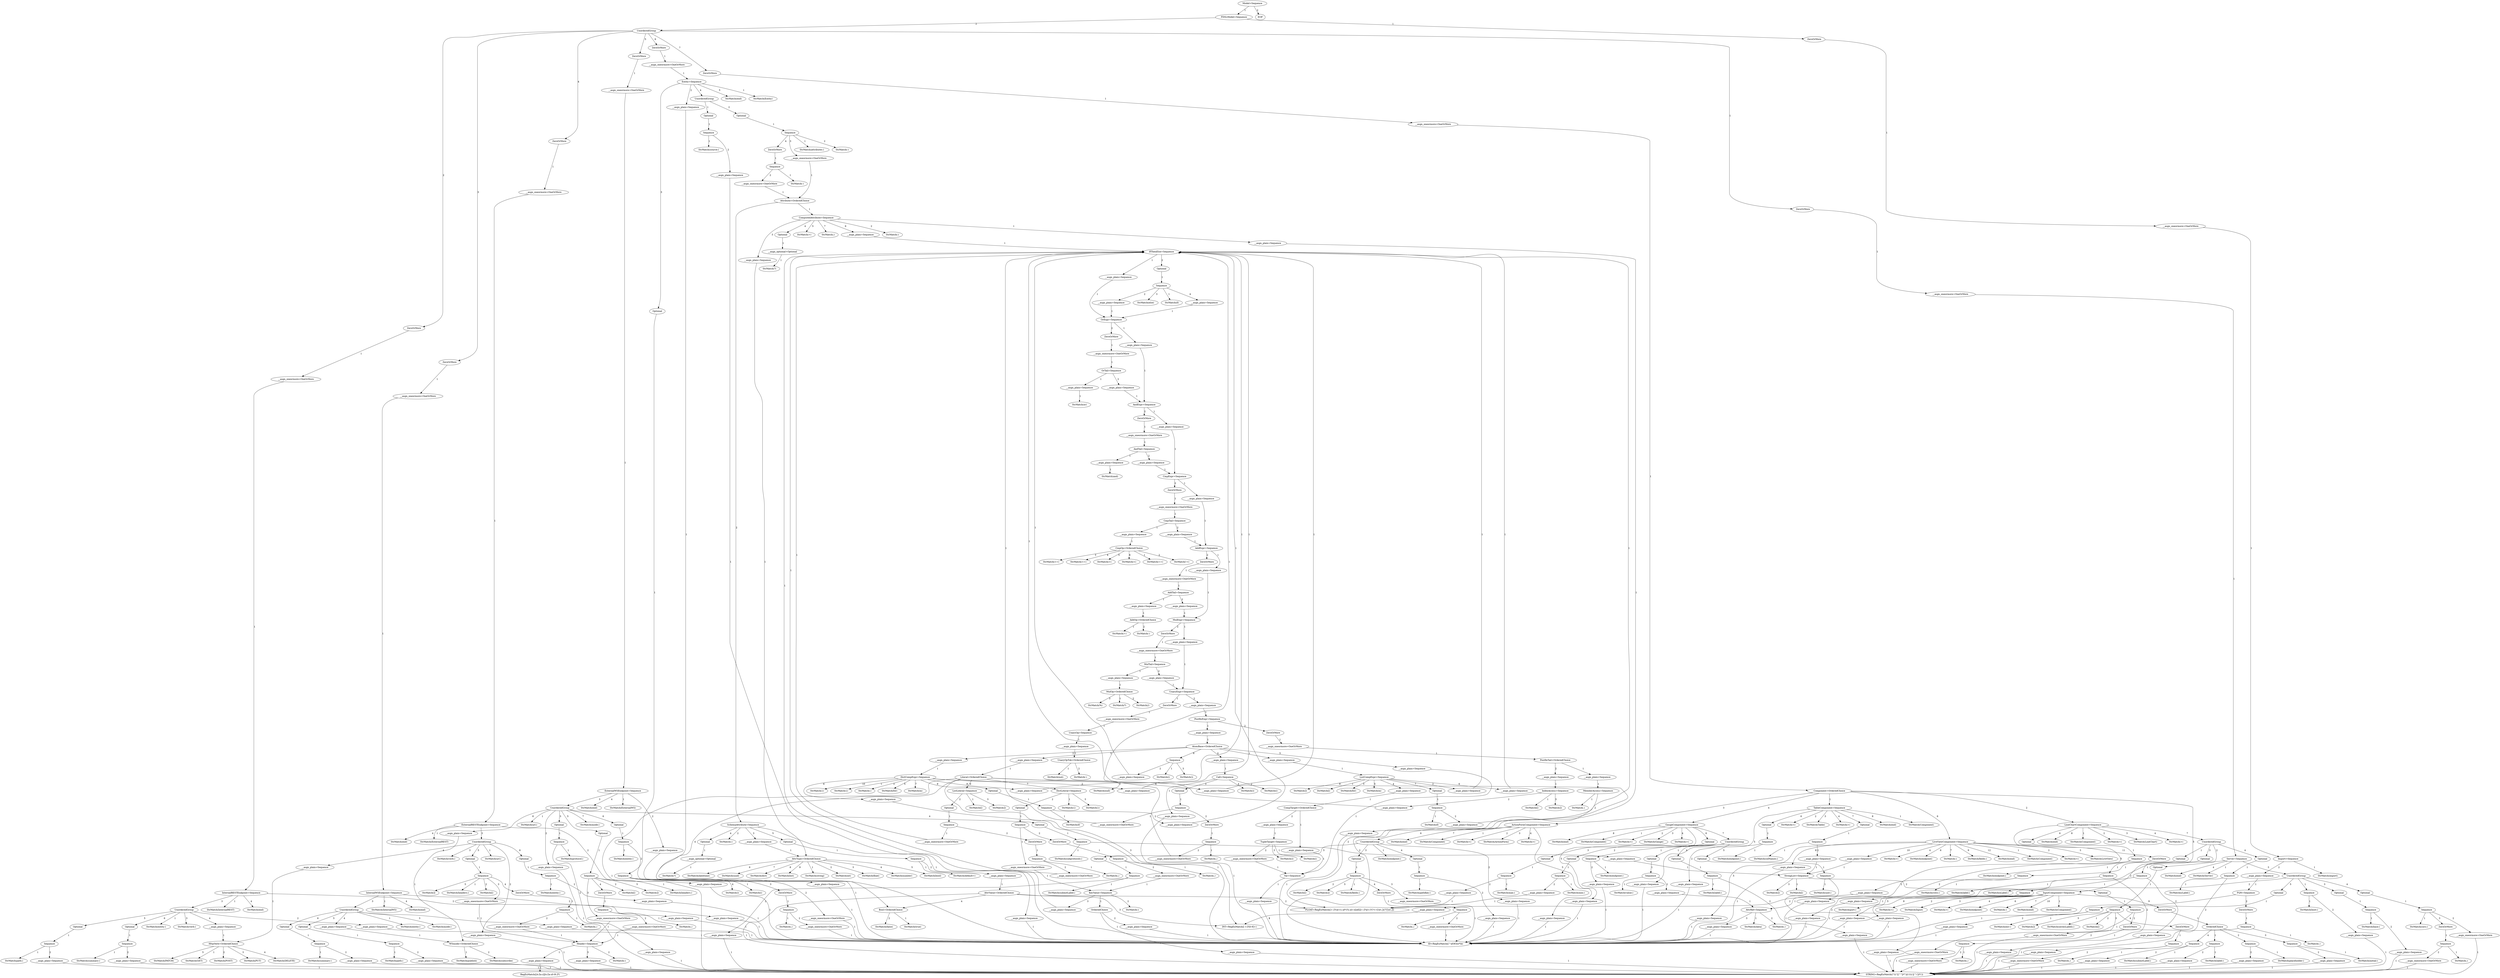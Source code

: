 digraph arpeggio_graph {
2358893287504 [label="Model=Sequence"];
2358893287504->2358893288016 [label="1"]

2358893288016 [label="FDSLModel=Sequence"];
2358893288016->2358893141824 [label="1"]

2358893141824 [label="ZeroOrMore"];
2358893141824->2358892040816 [label="1"]

2358892040816 [label="__asgn_oneormore=OneOrMore"];
2358892040816->2358883042256 [label="1"]

2358883042256 [label="Import=Sequence"];
2358883042256->2358883041872 [label="1"]

2358883041872 [label="StrMatch(import)"];
2358883042256->2358883042000 [label="2"]

2358883042000 [label="__asgn_plain=Sequence"];
2358883042000->2358883043152 [label="1"]

2358883043152 [label="FQN=Sequence"];
2358883043152->2358879145328 [label="1"]

2358879145328 [label="ID=RegExMatch([^\\d\\W]\\w*\\b)"];
2358883043152->2358882366560 [label="2"]

2358882366560 [label="ZeroOrMore"];
2358882366560->2358883042768 [label="1"]

2358883042768 [label="Sequence"];
2358883042768->2358883042640 [label="1"]

2358883042640 [label="StrMatch(.)"];
2358883042768->2358879145328 [label="2"]

2358893288016->2358882927440 [label="2"]

2358882927440 [label="UnorderedGroup"];
2358882927440->2358893142256 [label="1"]

2358893142256 [label="ZeroOrMore"];
2358893142256->2358892049936 [label="1"]

2358892049936 [label="__asgn_oneormore=OneOrMore"];
2358892049936->2358893289680 [label="1"]

2358893289680 [label="Server=Sequence"];
2358893289680->2358893285584 [label="1"]

2358893285584 [label="StrMatch(Server)"];
2358893289680->2358893285840 [label="2"]

2358893285840 [label="__asgn_plain=Sequence"];
2358893285840->2358879145328 [label="1"]

2358893289680->2358882939984 [label="3"]

2358882939984 [label="UnorderedGroup"];
2358882939984->2358893286608 [label="1"]

2358893286608 [label="Sequence"];
2358893286608->2358893286096 [label="1"]

2358893286096 [label="StrMatch(host:)"];
2358893286608->2358893286352 [label="2"]

2358893286352 [label="__asgn_plain=Sequence"];
2358893286352->2358878837872 [label="1"]

2358878837872 [label="STRING=RegExMatch((\"(\\\\\"|[^\"])*\")|(\\'(\\\\\\'|[^\\'])*\\'))"];
2358882939984->2358893287376 [label="2"]

2358893287376 [label="Sequence"];
2358893287376->2358893286864 [label="1"]

2358893286864 [label="StrMatch(port:)"];
2358893287376->2358893287120 [label="2"]

2358893287120 [label="__asgn_plain=Sequence"];
2358893287120->2358878646864 [label="1"]

2358878646864 [label="INT=RegExMatch([-+]?[0-9]+)"];
2358882939984->2358893140960 [label="3"]

2358893140960 [label="Optional"];
2358893140960->2358893288144 [label="1"]

2358893288144 [label="Sequence"];
2358893288144->2358893287632 [label="1"]

2358893287632 [label="StrMatch(base:)"];
2358893288144->2358893287888 [label="2"]

2358893287888 [label="__asgn_plain=Sequence"];
2358893287888->2358878837872 [label="1"]

2358882939984->2358893141392 [label="4"]

2358893141392 [label="Optional"];
2358893141392->2358893288272 [label="1"]

2358893288272 [label="Sequence"];
2358893288272->2358892826960 [label="1"]

2358892826960 [label="StrMatch(cors:)"];
2358893288272->2358892592848 [label="2"]

2358892592848 [label="__asgn_oneormore=OneOrMore"];
2358892592848->2358878837872 [label="1"]

2358893288272->2358893141248 [label="3"]

2358893141248 [label="ZeroOrMore"];
2358893141248->2358893289168 [label="1"]

2358893289168 [label="Sequence"];
2358893289168->2358893288784 [label="1"]

2358893288784 [label="StrMatch(,)"];
2358893289168->2358892592688 [label="2"]

2358892592688 [label="__asgn_oneormore=OneOrMore"];
2358892592688->2358878837872 [label="1"]

2358882939984->2358893141680 [label="5"]

2358893141680 [label="Optional"];
2358893141680->2358893286736 [label="1"]

2358893286736 [label="Sequence"];
2358893286736->2358893288656 [label="1"]

2358893288656 [label="StrMatch(env:)"];
2358893286736->2358893289552 [label="2"]

2358893289552 [label="__asgn_plain=Sequence"];
2358893289552->2358879145328 [label="1"]

2358893289680->2358892824144 [label="4"]

2358892824144 [label="StrMatch(end)"];
2358882927440->2358893142544 [label="2"]

2358893142544 [label="ZeroOrMore"];
2358893142544->2358892049456 [label="1"]

2358892049456 [label="__asgn_oneormore=OneOrMore"];
2358892049456->2358892691664 [label="1"]

2358892691664 [label="InternalRESTEndpoint=Sequence"];
2358892691664->2358892554704 [label="1"]

2358892554704 [label="StrMatch(InternalREST)"];
2358892691664->2358892559312 [label="2"]

2358892559312 [label="__asgn_plain=Sequence"];
2358892559312->2358879145328 [label="1"]

2358892691664->2358882575040 [label="3"]

2358882575040 [label="UnorderedGroup"];
2358882575040->2358892559568 [label="1"]

2358892559568 [label="StrMatch(entity:)"];
2358882575040->2358892559824 [label="2"]

2358892559824 [label="__asgn_plain=Sequence"];
2358892559824->2358879145328 [label="1"]

2358882575040->2358892560080 [label="3"]

2358892560080 [label="StrMatch(verb:)"];
2358882575040->2358892691536 [label="4"]

2358892691536 [label="__asgn_plain=Sequence"];
2358892691536->2358882890048 [label="1"]

2358882890048 [label="HttpVerb=OrderedChoice"];
2358882890048->2358892693072 [label="1"]

2358892693072 [label="StrMatch(GET)"];
2358882890048->2358892695504 [label="2"]

2358892695504 [label="StrMatch(POST)"];
2358882890048->2358892696272 [label="3"]

2358892696272 [label="StrMatch(PUT)"];
2358882890048->2358892696400 [label="4"]

2358892696400 [label="StrMatch(DELETE)"];
2358882890048->2358892696528 [label="5"]

2358892696528 [label="StrMatch(PATCH)"];
2358882575040->2358882888464 [label="5"]

2358882888464 [label="Optional"];
2358882888464->2358892692304 [label="1"]

2358892692304 [label="Sequence"];
2358892692304->2358892691792 [label="1"]

2358892691792 [label="StrMatch(path:)"];
2358892692304->2358892692048 [label="2"]

2358892692048 [label="__asgn_plain=Sequence"];
2358892692048->2358878837872 [label="1"]

2358882575040->2358882888752 [label="6"]

2358882888752 [label="Optional"];
2358882888752->2358892692944 [label="1"]

2358892692944 [label="Sequence"];
2358892692944->2358892556240 [label="1"]

2358892556240 [label="StrMatch(summary:)"];
2358892692944->2358892692688 [label="2"]

2358892692688 [label="__asgn_plain=Sequence"];
2358892692688->2358878837872 [label="1"]

2358892691664->2358892555728 [label="4"]

2358892555728 [label="StrMatch(end)"];
2358882927440->2358893142832 [label="3"]

2358893142832 [label="ZeroOrMore"];
2358893142832->2358893218544 [label="1"]

2358893218544 [label="__asgn_oneormore=OneOrMore"];
2358893218544->2358892694736 [label="1"]

2358892694736 [label="InternalWSEndpoint=Sequence"];
2358892694736->2358892693328 [label="1"]

2358892693328 [label="StrMatch(InternalWS)"];
2358892694736->2358892693584 [label="2"]

2358892693584 [label="__asgn_plain=Sequence"];
2358892693584->2358879145328 [label="1"]

2358892694736->2358882575648 [label="3"]

2358882575648 [label="UnorderedGroup"];
2358882575648->2358892693840 [label="1"]

2358892693840 [label="StrMatch(entity:)"];
2358882575648->2358892694096 [label="2"]

2358892694096 [label="__asgn_plain=Sequence"];
2358892694096->2358879145328 [label="1"]

2358882575648->2358892694352 [label="3"]

2358892694352 [label="StrMatch(mode:)"];
2358882575648->2358892694608 [label="4"]

2358892694608 [label="__asgn_plain=Sequence"];
2358892694608->2358882888896 [label="1"]

2358882888896 [label="WSmode=OrderedChoice"];
2358882888896->2358892558672 [label="1"]

2358892558672 [label="StrMatch(publish)"];
2358882888896->2358892692432 [label="2"]

2358892692432 [label="StrMatch(subscribe)"];
2358882575648->2358882889616 [label="5"]

2358882889616 [label="Optional"];
2358882889616->2358892695376 [label="1"]

2358892695376 [label="Sequence"];
2358892695376->2358892694864 [label="1"]

2358892694864 [label="StrMatch(path:)"];
2358892695376->2358892695120 [label="2"]

2358892695120 [label="__asgn_plain=Sequence"];
2358892695120->2358878837872 [label="1"]

2358882575648->2358882889904 [label="6"]

2358882889904 [label="Optional"];
2358882889904->2358892696016 [label="1"]

2358892696016 [label="Sequence"];
2358892696016->2358892559952 [label="1"]

2358892559952 [label="StrMatch(summary:)"];
2358892696016->2358892695760 [label="2"]

2358892695760 [label="__asgn_plain=Sequence"];
2358892695760->2358878837872 [label="1"]

2358892694736->2358892692176 [label="4"]

2358892692176 [label="StrMatch(end)"];
2358882927440->2358893143120 [label="4"]

2358893143120 [label="ZeroOrMore"];
2358893143120->2358893218384 [label="1"]

2358893218384 [label="__asgn_oneormore=OneOrMore"];
2358893218384->2358892553296 [label="1"]

2358892553296 [label="ExternalRESTEndpoint=Sequence"];
2358892553296->2358892551376 [label="1"]

2358892551376 [label="StrMatch(ExternalREST)"];
2358892553296->2358892551632 [label="2"]

2358892551632 [label="__asgn_plain=Sequence"];
2358892551632->2358879145328 [label="1"]

2358892553296->2358882166864 [label="3"]

2358882166864 [label="UnorderedGroup"];
2358882166864->2358892551888 [label="1"]

2358892551888 [label="StrMatch(url:)"];
2358882166864->2358892552144 [label="2"]

2358892552144 [label="__asgn_plain=Sequence"];
2358892552144->2358878837872 [label="1"]

2358882166864->2358892552400 [label="3"]

2358892552400 [label="StrMatch(verb:)"];
2358882166864->2358892552656 [label="4"]

2358892552656 [label="__asgn_plain=Sequence"];
2358892552656->2358882890048 [label="1"]

2358882166864->2358882885728 [label="5"]

2358882885728 [label="Optional"];
2358882885728->2358892554064 [label="1"]

2358892554064 [label="Sequence"];
2358892554064->2358892552912 [label="1"]

2358892552912 [label="StrMatch(headers:)"];
2358892554064->2358892553040 [label="2"]

2358892553040 [label="StrMatch([)"];
2358892554064->2358892050576 [label="3"]

2358892050576 [label="__asgn_oneormore=OneOrMore"];
2358892050576->2358892698832 [label="1"]

2358892698832 [label="Header=Sequence"];
2358892698832->2358892692816 [label="1"]

2358892692816 [label="__asgn_plain=Sequence"];
2358892692816->2358882797712 [label="1"]

2358882797712 [label="RegExMatch([A-Za-z][A-Za-z0-9\\-]*)"];
2358892698832->2358892698320 [label="2"]

2358892698320 [label="StrMatch(:)"];
2358892698832->2358892698576 [label="3"]

2358892698576 [label="__asgn_plain=Sequence"];
2358892698576->2358878837872 [label="1"]

2358892554064->2358892050096 [label="4"]

2358892050096 [label="ZeroOrMore"];
2358892050096->2358892553808 [label="1"]

2358892553808 [label="Sequence"];
2358892553808->2358892553424 [label="1"]

2358892553424 [label="StrMatch(,)"];
2358892553808->2358892050256 [label="2"]

2358892050256 [label="__asgn_oneormore=OneOrMore"];
2358892050256->2358892698832 [label="1"]

2358892554064->2358892551760 [label="5"]

2358892551760 [label="StrMatch(])"];
2358882166864->2358882886016 [label="6"]

2358882886016 [label="Optional"];
2358882886016->2358892554576 [label="1"]

2358892554576 [label="Sequence"];
2358892554576->2358892553936 [label="1"]

2358892553936 [label="StrMatch(entity:)"];
2358892554576->2358892554320 [label="2"]

2358892554320 [label="__asgn_plain=Sequence"];
2358892554320->2358879145328 [label="1"]

2358892553296->2358892550480 [label="4"]

2358892550480 [label="StrMatch(end)"];
2358882927440->2358893143408 [label="5"]

2358893143408 [label="ZeroOrMore"];
2358893143408->2358893218224 [label="1"]

2358893218224 [label="__asgn_oneormore=OneOrMore"];
2358893218224->2358892558288 [label="1"]

2358892558288 [label="ExternalWSEndpoint=Sequence"];
2358892558288->2358892554832 [label="1"]

2358892554832 [label="StrMatch(ExternalWS)"];
2358892558288->2358892555088 [label="2"]

2358892555088 [label="__asgn_plain=Sequence"];
2358892555088->2358879145328 [label="1"]

2358892558288->2358882171344 [label="3"]

2358882171344 [label="UnorderedGroup"];
2358882171344->2358892555344 [label="1"]

2358892555344 [label="StrMatch(url:)"];
2358882171344->2358892555600 [label="2"]

2358892555600 [label="__asgn_plain=Sequence"];
2358892555600->2358878837872 [label="1"]

2358882171344->2358882886592 [label="3"]

2358882886592 [label="Optional"];
2358882886592->2358892556368 [label="1"]

2358892556368 [label="Sequence"];
2358892556368->2358892555856 [label="1"]

2358892555856 [label="StrMatch(protocol:)"];
2358892556368->2358892556112 [label="2"]

2358892556112 [label="__asgn_plain=Sequence"];
2358892556112->2358878837872 [label="1"]

2358882171344->2358882886880 [label="4"]

2358882886880 [label="Optional"];
2358882886880->2358892557136 [label="1"]

2358892557136 [label="Sequence"];
2358892557136->2358892553680 [label="1"]

2358892553680 [label="StrMatch(subprotocols:)"];
2358892557136->2358892556880 [label="2"]

2358892556880 [label="__asgn_plain=Sequence"];
2358892556880->2358892695248 [label="1"]

2358892695248 [label="StringList=Sequence"];
2358892695248->2358892696784 [label="1"]

2358892696784 [label="StrMatch([)"];
2358892695248->2358882890480 [label="2"]

2358882890480 [label="Optional"];
2358882890480->2358892697936 [label="1"]

2358892697936 [label="Sequence"];
2358892697936->2358892045936 [label="1"]

2358892045936 [label="__asgn_oneormore=OneOrMore"];
2358892045936->2358878837872 [label="1"]

2358892697936->2358882890336 [label="2"]

2358882890336 [label="ZeroOrMore"];
2358882890336->2358892697552 [label="1"]

2358892697552 [label="Sequence"];
2358892697552->2358892697168 [label="1"]

2358892697168 [label="StrMatch(,)"];
2358892697552->2358892045296 [label="2"]

2358892045296 [label="__asgn_oneormore=OneOrMore"];
2358892045296->2358878837872 [label="1"]

2358892695248->2358892694224 [label="3"]

2358892694224 [label="StrMatch(])"];
2358882171344->2358882887312 [label="5"]

2358882887312 [label="Optional"];
2358882887312->2358892552272 [label="1"]

2358892552272 [label="Sequence"];
2358892552272->2358892556624 [label="1"]

2358892556624 [label="StrMatch(headers:)"];
2358892552272->2358892555216 [label="2"]

2358892555216 [label="StrMatch([)"];
2358892552272->2358892050736 [label="3"]

2358892050736 [label="__asgn_oneormore=OneOrMore"];
2358892050736->2358892698832 [label="1"]

2358892552272->2358882887168 [label="4"]

2358882887168 [label="ZeroOrMore"];
2358882887168->2358892558032 [label="1"]

2358892558032 [label="Sequence"];
2358892558032->2358892557648 [label="1"]

2358892557648 [label="StrMatch(,)"];
2358892558032->2358892049616 [label="2"]

2358892049616 [label="__asgn_oneormore=OneOrMore"];
2358892049616->2358892698832 [label="1"]

2358892552272->2358892557008 [label="5"]

2358892557008 [label="StrMatch(])"];
2358882171344->2358882887600 [label="6"]

2358882887600 [label="Optional"];
2358882887600->2358892556496 [label="1"]

2358892556496 [label="Sequence"];
2358892556496->2358892557520 [label="1"]

2358892557520 [label="StrMatch(entity:)"];
2358892556496->2358892558544 [label="2"]

2358892558544 [label="__asgn_plain=Sequence"];
2358892558544->2358879145328 [label="1"]

2358882171344->2358892557264 [label="7"]

2358892557264 [label="StrMatch(mode:)"];
2358882171344->2358892558928 [label="8"]

2358892558928 [label="__asgn_plain=Sequence"];
2358892558928->2358882888896 [label="1"]

2358892558288->2358892558800 [label="4"]

2358892558800 [label="StrMatch(end)"];
2358882927440->2358893143696 [label="6"]

2358893143696 [label="ZeroOrMore"];
2358893143696->2358893218064 [label="1"]

2358893218064 [label="__asgn_oneormore=OneOrMore"];
2358893218064->2358892549328 [label="1"]

2358892549328 [label="Entity=Sequence"];
2358892549328->2358892546896 [label="1"]

2358892546896 [label="StrMatch(Entity)"];
2358892549328->2358892547408 [label="2"]

2358892547408 [label="__asgn_plain=Sequence"];
2358892547408->2358879145328 [label="1"]

2358892549328->2358882884288 [label="3"]

2358882884288 [label="Optional"];
2358882884288->2358892549200 [label="1"]

2358892549200 [label="Sequence"];
2358892549200->2358892548048 [label="1"]

2358892548048 [label="StrMatch(()"];
2358892549200->2358882750288 [label="2"]

2358882750288 [label="__asgn_oneormore=OneOrMore"];
2358882750288->2358879145328 [label="1"]

2358892549200->2358882799472 [label="3"]

2358882799472 [label="ZeroOrMore"];
2358882799472->2358892548816 [label="1"]

2358892548816 [label="Sequence"];
2358892548816->2358892548432 [label="1"]

2358892548432 [label="StrMatch(,)"];
2358892548816->2358882798768 [label="2"]

2358882798768 [label="__asgn_oneormore=OneOrMore"];
2358882798768->2358879145328 [label="1"]

2358892549200->2358892544464 [label="4"]

2358892544464 [label="StrMatch())"];
2358892549328->2358881924976 [label="4"]

2358881924976 [label="UnorderedGroup"];
2358881924976->2358882884576 [label="1"]

2358882884576 [label="Optional"];
2358882884576->2358892549712 [label="1"]

2358892549712 [label="Sequence"];
2358892549712->2358892547920 [label="1"]

2358892547920 [label="StrMatch(source:)"];
2358892549712->2358892549456 [label="2"]

2358892549456 [label="__asgn_plain=Sequence"];
2358892549456->2358879145328 [label="1"]

2358881924976->2358882884864 [label="2"]

2358882884864 [label="Optional"];
2358882884864->2358892549584 [label="1"]

2358892549584 [label="Sequence"];
2358892549584->2358892496208 [label="1"]

2358892496208 [label="StrMatch(attributes:)"];
2358892549584->2358892549072 [label="2"]

2358892549072 [label="StrMatch(-)"];
2358892549584->2358882799120 [label="3"]

2358882799120 [label="__asgn_oneormore=OneOrMore"];
2358882799120->2358882881984 [label="1"]

2358882881984 [label="Attribute=OrderedChoice"];
2358882881984->2358892544208 [label="1"]

2358892544208 [label="ComputedAttribute=Sequence"];
2358892544208->2358892425424 [label="1"]

2358892425424 [label="__asgn_plain=Sequence"];
2358892425424->2358879145328 [label="1"]

2358892544208->2358892424272 [label="2"]

2358892424272 [label="StrMatch(:)"];
2358892544208->2358892422224 [label="3"]

2358892422224 [label="__asgn_plain=Sequence"];
2358892422224->2358881496976 [label="1"]

2358881496976 [label="AttrType=OrderedChoice"];
2358881496976->2358892502736 [label="1"]

2358892502736 [label="StrMatch(string)"];
2358881496976->2358892510288 [label="2"]

2358892510288 [label="StrMatch(int)"];
2358881496976->2358892509904 [label="3"]

2358892509904 [label="StrMatch(float)"];
2358881496976->2358892509520 [label="4"]

2358892509520 [label="StrMatch(number)"];
2358881496976->2358892501072 [label="5"]

2358892501072 [label="StrMatch(bool)"];
2358881496976->2358892500688 [label="6"]

2358892500688 [label="StrMatch(datetime)"];
2358881496976->2358892508624 [label="7"]

2358892508624 [label="StrMatch(uuid)"];
2358881496976->2358892500176 [label="8"]

2358892500176 [label="StrMatch(dict)"];
2358881496976->2358892508112 [label="9"]

2358892508112 [label="StrMatch(list)"];
2358892544208->2358882883424 [label="4"]

2358882883424 [label="Optional"];
2358882883424->2358882883280 [label="1"]

2358882883280 [label="__asgn_optional=Optional"];
2358882883280->2358883044048 [label="1"]

2358883044048 [label="StrMatch(?)"];
2358892544208->2358892427984 [label="5"]

2358892427984 [label="StrMatch(=)"];
2358892544208->2358892545232 [label="6"]

2358892545232 [label="__asgn_plain=Sequence"];
2358892545232->2358883580496 [label="1"]

2358883580496 [label="IfThenElse=Sequence"];
2358883580496->2358883579088 [label="1"]

2358883579088 [label="__asgn_plain=Sequence"];
2358883579088->2358883581392 [label="1"]

2358883581392 [label="OrExpr=Sequence"];
2358883581392->2358883580880 [label="1"]

2358883580880 [label="__asgn_plain=Sequence"];
2358883580880->2358892414416 [label="1"]

2358892414416 [label="AndExpr=Sequence"];
2358892414416->2358892413904 [label="1"]

2358892413904 [label="__asgn_plain=Sequence"];
2358892413904->2358892417360 [label="1"]

2358892417360 [label="CmpExpr=Sequence"];
2358892417360->2358892416848 [label="1"]

2358892416848 [label="__asgn_plain=Sequence"];
2358892416848->2358892419408 [label="1"]

2358892419408 [label="AddExpr=Sequence"];
2358892419408->2358892418896 [label="1"]

2358892418896 [label="__asgn_plain=Sequence"];
2358892418896->2358892421840 [label="1"]

2358892421840 [label="MulExpr=Sequence"];
2358892421840->2358892421200 [label="1"]

2358892421200 [label="__asgn_plain=Sequence"];
2358892421200->2358892425040 [label="1"]

2358892425040 [label="UnaryExpr=Sequence"];
2358892425040->2358883257040 [label="1"]

2358883257040 [label="ZeroOrMore"];
2358883257040->2358882363840 [label="1"]

2358882363840 [label="__asgn_oneormore=OneOrMore"];
2358882363840->2358892425808 [label="1"]

2358892425808 [label="UnaryOp=Sequence"];
2358892425808->2358892425552 [label="1"]

2358892425552 [label="__asgn_plain=Sequence"];
2358892425552->2358881495680 [label="1"]

2358881495680 [label="UnaryOpTok=OrderedChoice"];
2358881495680->2358892418512 [label="1"]

2358892418512 [label="StrMatch(not)"];
2358881495680->2358892426064 [label="2"]

2358892426064 [label="StrMatch(-)"];
2358892425040->2358892424784 [label="2"]

2358892424784 [label="__asgn_plain=Sequence"];
2358892424784->2358892427216 [label="1"]

2358892427216 [label="PostfixExpr=Sequence"];
2358892427216->2358892426576 [label="1"]

2358892426576 [label="__asgn_plain=Sequence"];
2358892426576->2358882878096 [label="1"]

2358882878096 [label="AtomBase=OrderedChoice"];
2358882878096->2358892496336 [label="1"]

2358892496336 [label="__asgn_plain=Sequence"];
2358892496336->2358892505168 [label="1"]

2358892505168 [label="ListCompExpr=Sequence"];
2358892505168->2358892503248 [label="1"]

2358892503248 [label="StrMatch([)"];
2358892505168->2358892505808 [label="2"]

2358892505808 [label="__asgn_plain=Sequence"];
2358892505808->2358883580496 [label="1"]

2358892505168->2358892506064 [label="3"]

2358892506064 [label="StrMatch(for)"];
2358892505168->2358892506320 [label="4"]

2358892506320 [label="__asgn_plain=Sequence"];
2358892506320->2358882880112 [label="1"]

2358882880112 [label="CompTarget=OrderedChoice"];
2358882880112->2358892507728 [label="1"]

2358892507728 [label="__asgn_plain=Sequence"];
2358892507728->2358892499792 [label="1"]

2358892499792 [label="Var=Sequence"];
2358892499792->2358892499536 [label="1"]

2358892499536 [label="__asgn_plain=Sequence"];
2358892499536->2358879145328 [label="1"]

2358882880112->2358892508240 [label="2"]

2358892508240 [label="__asgn_plain=Sequence"];
2358892508240->2358892509136 [label="1"]

2358892509136 [label="TupleTarget=Sequence"];
2358892509136->2358892507856 [label="1"]

2358892507856 [label="StrMatch(()"];
2358892509136->2358883256816 [label="2"]

2358883256816 [label="__asgn_oneormore=OneOrMore"];
2358883256816->2358892499792 [label="1"]

2358892509136->2358892509008 [label="3"]

2358892509008 [label="StrMatch())"];
2358892505168->2358892506576 [label="5"]

2358892506576 [label="StrMatch(in)"];
2358892505168->2358892506832 [label="6"]

2358892506832 [label="__asgn_plain=Sequence"];
2358892506832->2358883580496 [label="1"]

2358892505168->2358882799648 [label="7"]

2358882799648 [label="Optional"];
2358882799648->2358892507600 [label="1"]

2358892507600 [label="Sequence"];
2358892507600->2358892507088 [label="1"]

2358892507088 [label="StrMatch(if)"];
2358892507600->2358892507344 [label="2"]

2358892507344 [label="__asgn_plain=Sequence"];
2358892507344->2358883580496 [label="1"]

2358892505168->2358892501584 [label="8"]

2358892501584 [label="StrMatch(])"];
2358882878096->2358892496720 [label="2"]

2358892496720 [label="__asgn_plain=Sequence"];
2358892496720->2358892547664 [label="1"]

2358892547664 [label="DictCompExpr=Sequence"];
2358892547664->2358892510416 [label="1"]

2358892510416 [label="StrMatch({)"];
2358892547664->2358892545104 [label="2"]

2358892545104 [label="__asgn_plain=Sequence"];
2358892545104->2358883580496 [label="1"]

2358892547664->2358892545360 [label="3"]

2358892545360 [label="StrMatch(:)"];
2358892547664->2358892545616 [label="4"]

2358892545616 [label="__asgn_plain=Sequence"];
2358892545616->2358883580496 [label="1"]

2358892547664->2358892545872 [label="5"]

2358892545872 [label="StrMatch(for)"];
2358892547664->2358892546128 [label="6"]

2358892546128 [label="__asgn_plain=Sequence"];
2358892546128->2358879145328 [label="1"]

2358892547664->2358892546384 [label="7"]

2358892546384 [label="StrMatch(in)"];
2358892547664->2358892546640 [label="8"]

2358892546640 [label="__asgn_plain=Sequence"];
2358892546640->2358883580496 [label="1"]

2358892547664->2358892047536 [label="9"]

2358892047536 [label="Optional"];
2358892047536->2358892547280 [label="1"]

2358892547280 [label="Sequence"];
2358892547280->2358892510928 [label="1"]

2358892510928 [label="StrMatch(if)"];
2358892547280->2358892547024 [label="2"]

2358892547024 [label="__asgn_plain=Sequence"];
2358892547024->2358883580496 [label="1"]

2358892547664->2358892547536 [label="10"]

2358892547536 [label="StrMatch(})"];
2358882878096->2358892497104 [label="3"]

2358892497104 [label="__asgn_plain=Sequence"];
2358892497104->2358882878960 [label="1"]

2358882878960 [label="Literal=OrderedChoice"];
2358882878960->2358878837872 [label="1"]

2358882878960->2358878789424 [label="2"]

2358878789424 [label="FLOAT=RegExMatch([+-]?(\\d+(\\.\\d*)?|\\.\\d+)([eE][+-]?\\d+)?(?<=[\\w\\.])(?![\\w\\.]))"];
2358882878960->2358878646864 [label="3"]

2358882878960->2358881499136 [label="4"]

2358881499136 [label="Bool=OrderedChoice"];
2358881499136->2358883043536 [label="1"]

2358883043536 [label="StrMatch(true)"];
2358881499136->2358883043664 [label="2"]

2358883043664 [label="StrMatch(false)"];
2358882878960->2358892503760 [label="5"]

2358892503760 [label="StrMatch(null)"];
2358882878960->2358892502992 [label="6"]

2358892502992 [label="ListLiteral=Sequence"];
2358892502992->2358892504272 [label="1"]

2358892504272 [label="StrMatch([)"];
2358892502992->2358882750864 [label="2"]

2358882750864 [label="Optional"];
2358882750864->2358892505424 [label="1"]

2358892505424 [label="Sequence"];
2358892505424->2358882302576 [label="1"]

2358882302576 [label="__asgn_oneormore=OneOrMore"];
2358882302576->2358883580496 [label="1"]

2358892505424->2358882751056 [label="2"]

2358882751056 [label="ZeroOrMore"];
2358882751056->2358892505040 [label="1"]

2358892505040 [label="Sequence"];
2358892505040->2358892504656 [label="1"]

2358892504656 [label="StrMatch(,)"];
2358892505040->2358883257264 [label="2"]

2358883257264 [label="__asgn_oneormore=OneOrMore"];
2358883257264->2358883580496 [label="1"]

2358892502992->2358892500816 [label="3"]

2358892500816 [label="StrMatch(])"];
2358882878960->2358892508368 [label="7"]

2358892508368 [label="DictLiteral=Sequence"];
2358892508368->2358892509392 [label="1"]

2358892509392 [label="StrMatch({)"];
2358892508368->2358882800000 [label="2"]

2358882800000 [label="Optional"];
2358882800000->2358892510544 [label="1"]

2358892510544 [label="Sequence"];
2358892510544->2358882464640 [label="1"]

2358882464640 [label="__asgn_oneormore=OneOrMore"];
2358882464640->2358892544848 [label="1"]

2358892544848 [label="KeyValue=Sequence"];
2358892544848->2358882880832 [label="1"]

2358882880832 [label="OrderedChoice"];
2358882880832->2358892510672 [label="1"]

2358892510672 [label="__asgn_plain=Sequence"];
2358892510672->2358878837872 [label="1"]

2358882880832->2358892544080 [label="2"]

2358892544080 [label="__asgn_plain=Sequence"];
2358892544080->2358879145328 [label="1"]

2358892544848->2358892510800 [label="2"]

2358892510800 [label="StrMatch(:)"];
2358892544848->2358892544592 [label="3"]

2358892544592 [label="__asgn_plain=Sequence"];
2358892544592->2358883580496 [label="1"]

2358892510544->2358882799824 [label="2"]

2358882799824 [label="ZeroOrMore"];
2358882799824->2358892510160 [label="1"]

2358892510160 [label="Sequence"];
2358892510160->2358892509776 [label="1"]

2358892509776 [label="StrMatch(,)"];
2358892510160->2358882751632 [label="2"]

2358882751632 [label="__asgn_oneormore=OneOrMore"];
2358882751632->2358892544848 [label="1"]

2358892508368->2358892504912 [label="3"]

2358892504912 [label="StrMatch(})"];
2358882878096->2358892497488 [label="4"]

2358892497488 [label="__asgn_plain=Sequence"];
2358892497488->2358892502224 [label="1"]

2358892502224 [label="Call=Sequence"];
2358892502224->2358892500304 [label="1"]

2358892500304 [label="__asgn_plain=Sequence"];
2358892500304->2358879145328 [label="1"]

2358892502224->2358892500560 [label="2"]

2358892500560 [label="StrMatch(()"];
2358892502224->2358882751440 [label="3"]

2358882751440 [label="Optional"];
2358882751440->2358892501712 [label="1"]

2358892501712 [label="Sequence"];
2358892501712->2358882934096 [label="1"]

2358882934096 [label="__asgn_oneormore=OneOrMore"];
2358882934096->2358883580496 [label="1"]

2358892501712->2358882751248 [label="2"]

2358882751248 [label="ZeroOrMore"];
2358882751248->2358892501328 [label="1"]

2358892501328 [label="Sequence"];
2358892501328->2358892500944 [label="1"]

2358892500944 [label="StrMatch(,)"];
2358892501328->2358882301376 [label="2"]

2358882301376 [label="__asgn_oneormore=OneOrMore"];
2358882301376->2358883580496 [label="1"]

2358892502224->2358892502096 [label="4"]

2358892502096 [label="StrMatch())"];
2358882878096->2358892497872 [label="5"]

2358892497872 [label="__asgn_plain=Sequence"];
2358892497872->2358892499792 [label="1"]

2358882878096->2358892498896 [label="6"]

2358892498896 [label="Sequence"];
2358892498896->2358892498128 [label="1"]

2358892498128 [label="StrMatch(()"];
2358892498896->2358892498512 [label="2"]

2358892498512 [label="__asgn_plain=Sequence"];
2358892498512->2358883580496 [label="1"]

2358892498896->2358892498768 [label="3"]

2358892498768 [label="StrMatch())"];
2358892427216->2358882461104 [label="2"]

2358882461104 [label="ZeroOrMore"];
2358882461104->2358882932816 [label="1"]

2358882932816 [label="__asgn_oneormore=OneOrMore"];
2358882932816->2358881494960 [label="1"]

2358881494960 [label="PostfixTail=OrderedChoice"];
2358881494960->2358892427728 [label="1"]

2358892427728 [label="__asgn_plain=Sequence"];
2358892427728->2358892429136 [label="1"]

2358892429136 [label="MemberAccess=Sequence"];
2358892429136->2358892428624 [label="1"]

2358892428624 [label="StrMatch(.)"];
2358892429136->2358892428880 [label="2"]

2358892428880 [label="__asgn_plain=Sequence"];
2358892428880->2358879145328 [label="1"]

2358881494960->2358892428112 [label="2"]

2358892428112 [label="__asgn_plain=Sequence"];
2358892428112->2358892495824 [label="1"]

2358892495824 [label="IndexAccess=Sequence"];
2358892495824->2358892495184 [label="1"]

2358892495184 [label="StrMatch([)"];
2358892495824->2358892495440 [label="2"]

2358892495440 [label="__asgn_plain=Sequence"];
2358892495440->2358883580496 [label="1"]

2358892495824->2358892495696 [label="3"]

2358892495696 [label="StrMatch(])"];
2358892421840->2358883256592 [label="2"]

2358883256592 [label="ZeroOrMore"];
2358883256592->2358882366016 [label="1"]

2358882366016 [label="__asgn_oneormore=OneOrMore"];
2358882366016->2358892423248 [label="1"]

2358892423248 [label="MulTail=Sequence"];
2358892423248->2358892422352 [label="1"]

2358892422352 [label="__asgn_plain=Sequence"];
2358892422352->2358881496256 [label="1"]

2358881496256 [label="MulOp=OrderedChoice"];
2358881496256->2358892423632 [label="1"]

2358892423632 [label="StrMatch(*)"];
2358881496256->2358892423760 [label="2"]

2358892423760 [label="StrMatch(/)"];
2358881496256->2358892423888 [label="3"]

2358892423888 [label="StrMatch(%)"];
2358892423248->2358892422864 [label="2"]

2358892422864 [label="__asgn_plain=Sequence"];
2358892422864->2358892425040 [label="1"]

2358892419408->2358882298736 [label="2"]

2358882298736 [label="ZeroOrMore"];
2358882298736->2358892068944 [label="1"]

2358892068944 [label="__asgn_oneormore=OneOrMore"];
2358892068944->2358892420304 [label="1"]

2358892420304 [label="AddTail=Sequence"];
2358892420304->2358892419792 [label="1"]

2358892419792 [label="__asgn_plain=Sequence"];
2358892419792->2358881497120 [label="1"]

2358881497120 [label="AddOp=OrderedChoice"];
2358881497120->2358892420688 [label="1"]

2358892420688 [label="StrMatch(+)"];
2358881497120->2358892420816 [label="2"]

2358892420816 [label="StrMatch(-)"];
2358892420304->2358892420048 [label="2"]

2358892420048 [label="__asgn_plain=Sequence"];
2358892420048->2358892421840 [label="1"]

2358892417360->2358882300896 [label="2"]

2358882300896 [label="ZeroOrMore"];
2358882300896->2358882576256 [label="1"]

2358882576256 [label="__asgn_oneormore=OneOrMore"];
2358882576256->2358892418256 [label="1"]

2358892418256 [label="CmpTail=Sequence"];
2358892418256->2358892417744 [label="1"]

2358892417744 [label="__asgn_plain=Sequence"];
2358892417744->2358881497264 [label="1"]

2358881497264 [label="CmpOp=OrderedChoice"];
2358881497264->2358892415824 [label="1"]

2358892415824 [label="StrMatch(==)"];
2358881497264->2358892415952 [label="2"]

2358892415952 [label="StrMatch(!=)"];
2358881497264->2358892416080 [label="3"]

2358892416080 [label="StrMatch(>=)"];
2358881497264->2358892416208 [label="4"]

2358892416208 [label="StrMatch(<=)"];
2358881497264->2358892416336 [label="5"]

2358892416336 [label="StrMatch(>)"];
2358881497264->2358892416464 [label="6"]

2358892416464 [label="StrMatch(<)"];
2358892418256->2358892418000 [label="2"]

2358892418000 [label="__asgn_plain=Sequence"];
2358892418000->2358892419408 [label="1"]

2358892414416->2358882932304 [label="2"]

2358882932304 [label="ZeroOrMore"];
2358882932304->2358882575952 [label="1"]

2358882575952 [label="__asgn_oneormore=OneOrMore"];
2358882575952->2358892415440 [label="1"]

2358892415440 [label="AndTail=Sequence"];
2358892415440->2358892414928 [label="1"]

2358892414928 [label="__asgn_plain=Sequence"];
2358892414928->2358892414800 [label="1"]

2358892414800 [label="StrMatch(and)"];
2358892415440->2358892415184 [label="2"]

2358892415184 [label="__asgn_plain=Sequence"];
2358892415184->2358892417360 [label="1"]

2358883581392->2358882936912 [label="2"]

2358882936912 [label="ZeroOrMore"];
2358882936912->2358882166224 [label="1"]

2358882166224 [label="__asgn_oneormore=OneOrMore"];
2358882166224->2358892413520 [label="1"]

2358892413520 [label="OrTail=Sequence"];
2358892413520->2358892413008 [label="1"]

2358892413008 [label="__asgn_plain=Sequence"];
2358892413008->2358883581776 [label="1"]

2358883581776 [label="StrMatch(or)"];
2358892413520->2358892413264 [label="2"]

2358892413264 [label="__asgn_plain=Sequence"];
2358892413264->2358892414416 [label="1"]

2358883580496->2358882460896 [label="2"]

2358882460896 [label="Optional"];
2358882460896->2358883580112 [label="1"]

2358883580112 [label="Sequence"];
2358883580112->2358883579344 [label="1"]

2358883579344 [label="StrMatch(if)"];
2358883580112->2358883579472 [label="2"]

2358883579472 [label="__asgn_plain=Sequence"];
2358883579472->2358883581392 [label="1"]

2358883580112->2358883579728 [label="3"]

2358883579728 [label="StrMatch(else)"];
2358883580112->2358883579856 [label="4"]

2358883579856 [label="__asgn_plain=Sequence"];
2358883579856->2358883581392 [label="1"]

2358892544208->2358892496976 [label="7"]

2358892496976 [label="StrMatch(;)"];
2358882881984->2358892503376 [label="2"]

2358892503376 [label="SchemaAttribute=Sequence"];
2358892503376->2358892504400 [label="1"]

2358892504400 [label="__asgn_plain=Sequence"];
2358892504400->2358879145328 [label="1"]

2358892503376->2358892511056 [label="2"]

2358892511056 [label="StrMatch(:)"];
2358892503376->2358892503888 [label="3"]

2358892503888 [label="__asgn_plain=Sequence"];
2358892503888->2358881496976 [label="1"]

2358892503376->2358882882416 [label="4"]

2358882882416 [label="Optional"];
2358882882416->2358892039856 [label="1"]

2358892039856 [label="__asgn_optional=Optional"];
2358892039856->2358892495312 [label="1"]

2358892495312 [label="StrMatch(?)"];
2358892503376->2358882882704 [label="5"]

2358882882704 [label="Optional"];
2358882882704->2358892427600 [label="1"]

2358892427600 [label="Sequence"];
2358892427600->2358892423120 [label="1"]

2358892423120 [label="StrMatch(default=)"];
2358892427600->2358892428752 [label="2"]

2358892428752 [label="__asgn_plain=Sequence"];
2358892428752->2358882881840 [label="1"]

2358882881840 [label="AttrValue=OrderedChoice"];
2358882881840->2358878837872 [label="1"]

2358882881840->2358878789424 [label="2"]

2358882881840->2358878646864 [label="3"]

2358882881840->2358881499136 [label="4"]

2358892549584->2358892051376 [label="4"]

2358892051376 [label="ZeroOrMore"];
2358892051376->2358892550608 [label="1"]

2358892550608 [label="Sequence"];
2358892550608->2358892550224 [label="1"]

2358892550224 [label="StrMatch(-)"];
2358892550608->2358892051696 [label="2"]

2358892051696 [label="__asgn_oneormore=OneOrMore"];
2358892051696->2358882881984 [label="1"]

2358892549328->2358892550736 [label="5"]

2358892550736 [label="StrMatch(end)"];
2358882927440->2358893143984 [label="7"]

2358893143984 [label="ZeroOrMore"];
2358893143984->2358893217904 [label="1"]

2358893217904 [label="__asgn_oneormore=OneOrMore"];
2358893217904->2358882892496 [label="1"]

2358882892496 [label="Component=OrderedChoice"];
2358882892496->2358892828240 [label="1"]

2358892828240 [label="TableComponent=Sequence"];
2358892828240->2358892825680 [label="1"]

2358892825680 [label="StrMatch(Component)"];
2358892828240->2358892825808 [label="2"]

2358892825808 [label="StrMatch(<)"];
2358892828240->2358892825936 [label="3"]

2358892825936 [label="StrMatch(Table)"];
2358892828240->2358892826064 [label="4"]

2358892826064 [label="StrMatch(>)"];
2358892828240->2358892826320 [label="5"]

2358892826320 [label="__asgn_plain=Sequence"];
2358892826320->2358879145328 [label="1"]

2358892828240->2358882892928 [label="6"]

2358882892928 [label="Optional"];
2358882892928->2358892827088 [label="1"]

2358892827088 [label="Sequence"];
2358892827088->2358892826576 [label="1"]

2358892826576 [label="StrMatch(endpoint:)"];
2358892827088->2358892826832 [label="2"]

2358892826832 [label="__asgn_plain=Sequence"];
2358892826832->2358879145328 [label="1"]

2358892828240->2358882893216 [label="7"]

2358882893216 [label="Optional"];
2358882893216->2358892827984 [label="1"]

2358892827984 [label="Sequence"];
2358892827984->2358892827472 [label="1"]

2358892827472 [label="StrMatch(colNames:)"];
2358892827984->2358892827728 [label="2"]

2358892827728 [label="__asgn_plain=Sequence"];
2358892827728->2358892695248 [label="1"]

2358892828240->2358892825424 [label="8"]

2358892825424 [label="StrMatch(end)"];
2358882892496->2358892832592 [label="2"]

2358892832592 [label="LineChartComponent=Sequence"];
2358892832592->2358892505936 [label="1"]

2358892505936 [label="StrMatch(Component)"];
2358892832592->2358892499664 [label="2"]

2358892499664 [label="StrMatch(<)"];
2358892832592->2358892828496 [label="3"]

2358892828496 [label="StrMatch(LineChart)"];
2358892832592->2358892828624 [label="4"]

2358892828624 [label="StrMatch(>)"];
2358892832592->2358892828880 [label="5"]

2358892828880 [label="__asgn_plain=Sequence"];
2358892828880->2358879145328 [label="1"]

2358892832592->2358882893648 [label="6"]

2358882893648 [label="Optional"];
2358882893648->2358892829648 [label="1"]

2358892829648 [label="Sequence"];
2358892829648->2358892829136 [label="1"]

2358892829136 [label="StrMatch(endpoint:)"];
2358892829648->2358892829392 [label="2"]

2358892829392 [label="__asgn_plain=Sequence"];
2358892829392->2358879145328 [label="1"]

2358892832592->2358882251504 [label="7"]

2358882251504 [label="UnorderedGroup"];
2358882251504->2358893134048 [label="1"]

2358893134048 [label="Optional"];
2358893134048->2358892830416 [label="1"]

2358892830416 [label="Sequence"];
2358892830416->2358892501456 [label="1"]

2358892501456 [label="StrMatch(rows:)"];
2358892830416->2358892830160 [label="2"]

2358892830160 [label="__asgn_plain=Sequence"];
2358892830160->2358892824272 [label="1"]

2358892824272 [label="AttrRef=Sequence"];
2358892824272->2358892823632 [label="1"]

2358892823632 [label="StrMatch(data)"];
2358892824272->2358892823760 [label="2"]

2358892823760 [label="StrMatch(.)"];
2358892824272->2358892824016 [label="3"]

2358892824016 [label="__asgn_plain=Sequence"];
2358892824016->2358879145328 [label="1"]

2358882251504->2358893134480 [label="2"]

2358893134480 [label="Optional"];
2358893134480->2358892831568 [label="1"]

2358892831568 [label="Sequence"];
2358892831568->2358892829904 [label="1"]

2358892829904 [label="StrMatch(seriesLabels:)"];
2358892831568->2358892827216 [label="2"]

2358892827216 [label="StrMatch([)"];
2358892831568->2358892052016 [label="3"]

2358892052016 [label="__asgn_oneormore=OneOrMore"];
2358892052016->2358878837872 [label="1"]

2358892831568->2358893134336 [label="4"]

2358893134336 [label="ZeroOrMore"];
2358893134336->2358892831312 [label="1"]

2358892831312 [label="Sequence"];
2358892831312->2358892830928 [label="1"]

2358892830928 [label="StrMatch(,)"];
2358892831312->2358892052336 [label="2"]

2358892052336 [label="__asgn_oneormore=OneOrMore"];
2358892052336->2358878837872 [label="1"]

2358892831568->2358892830288 [label="5"]

2358892830288 [label="StrMatch(])"];
2358882251504->2358893134768 [label="3"]

2358893134768 [label="Optional"];
2358893134768->2358892832080 [label="1"]

2358892832080 [label="Sequence"];
2358892832080->2358892831440 [label="1"]

2358892831440 [label="StrMatch(xLabel:)"];
2358892832080->2358892831824 [label="2"]

2358892831824 [label="__asgn_plain=Sequence"];
2358892831824->2358878837872 [label="1"]

2358882251504->2358893135056 [label="4"]

2358893135056 [label="Optional"];
2358893135056->2358892830800 [label="1"]

2358892830800 [label="Sequence"];
2358892830800->2358892829776 [label="1"]

2358892829776 [label="StrMatch(yLabel:)"];
2358892830800->2358892832464 [label="2"]

2358892832464 [label="__asgn_plain=Sequence"];
2358892832464->2358878837872 [label="1"]

2358892832592->2358892831696 [label="8"]

2358892831696 [label="StrMatch(end)"];
2358882892496->2358893167696 [label="3"]

2358893167696 [label="ActionFormComponent=Sequence"];
2358893167696->2358882532816 [label="1"]

2358882532816 [label="StrMatch(Component)"];
2358893167696->2358892832720 [label="2"]

2358892832720 [label="StrMatch(<)"];
2358893167696->2358892836432 [label="3"]

2358892836432 [label="StrMatch(ActionForm)"];
2358893167696->2358892837200 [label="4"]

2358892837200 [label="StrMatch(>)"];
2358893167696->2358892837456 [label="5"]

2358892837456 [label="__asgn_plain=Sequence"];
2358892837456->2358879145328 [label="1"]

2358893167696->2358882364656 [label="6"]

2358882364656 [label="UnorderedGroup"];
2358882364656->2358892837712 [label="1"]

2358892837712 [label="StrMatch(endpoint:)"];
2358882364656->2358892837968 [label="2"]

2358892837968 [label="__asgn_plain=Sequence"];
2358892837968->2358879145328 [label="1"]

2358882364656->2358893137648 [label="3"]

2358893137648 [label="Optional"];
2358893137648->2358893167312 [label="1"]

2358893167312 [label="Sequence"];
2358893167312->2358892838224 [label="1"]

2358892838224 [label="StrMatch(fields:)"];
2358893167312->2358892838352 [label="2"]

2358892838352 [label="StrMatch([)"];
2358893167312->2358892583888 [label="3"]

2358892583888 [label="__asgn_oneormore=OneOrMore"];
2358892583888->2358879145328 [label="1"]

2358893167312->2358893137504 [label="4"]

2358893137504 [label="ZeroOrMore"];
2358893137504->2358893166928 [label="1"]

2358893166928 [label="Sequence"];
2358893166928->2358892838736 [label="1"]

2358892838736 [label="StrMatch(,)"];
2358893166928->2358892583728 [label="2"]

2358892583728 [label="__asgn_oneormore=OneOrMore"];
2358892583728->2358879145328 [label="1"]

2358893167312->2358892833872 [label="5"]

2358892833872 [label="StrMatch(])"];
2358882364656->2358893137936 [label="4"]

2358893137936 [label="Optional"];
2358893137936->2358893167824 [label="1"]

2358893167824 [label="Sequence"];
2358893167824->2358892838096 [label="1"]

2358892838096 [label="StrMatch(pathKey:)"];
2358893167824->2358893167568 [label="2"]

2358893167568 [label="__asgn_plain=Sequence"];
2358893167568->2358879145328 [label="1"]

2358882364656->2358893138224 [label="5"]

2358893138224 [label="Optional"];
2358893138224->2358893168336 [label="1"]

2358893168336 [label="Sequence"];
2358893168336->2358892835152 [label="1"]

2358892835152 [label="StrMatch(submitLabel:)"];
2358893168336->2358893168080 [label="2"]

2358893168080 [label="__asgn_plain=Sequence"];
2358893168080->2358878837872 [label="1"]

2358893167696->2358893167440 [label="7"]

2358893167440 [label="StrMatch(end)"];
2358882892496->2358892835792 [label="4"]

2358892835792 [label="GaugeComponent=Sequence"];
2358892835792->2358892828368 [label="1"]

2358892828368 [label="StrMatch(Component)"];
2358892835792->2358892827344 [label="2"]

2358892827344 [label="StrMatch(<)"];
2358892835792->2358892832848 [label="3"]

2358892832848 [label="StrMatch(Gauge)"];
2358892835792->2358892832976 [label="4"]

2358892832976 [label="StrMatch(>)"];
2358892835792->2358892833232 [label="5"]

2358892833232 [label="__asgn_plain=Sequence"];
2358892833232->2358879145328 [label="1"]

2358892835792->2358893135488 [label="6"]

2358893135488 [label="Optional"];
2358893135488->2358892834000 [label="1"]

2358892834000 [label="Sequence"];
2358892834000->2358892833488 [label="1"]

2358892833488 [label="StrMatch(endpoint:)"];
2358892834000->2358892833744 [label="2"]

2358892833744 [label="__asgn_plain=Sequence"];
2358892833744->2358879145328 [label="1"]

2358892835792->2358882365200 [label="7"]

2358882365200 [label="UnorderedGroup"];
2358882365200->2358893135776 [label="1"]

2358893135776 [label="Optional"];
2358893135776->2358892834768 [label="1"]

2358892834768 [label="Sequence"];
2358892834768->2358892830544 [label="1"]

2358892830544 [label="StrMatch(value:)"];
2358892834768->2358892834512 [label="2"]

2358892834512 [label="__asgn_plain=Sequence"];
2358892834512->2358892824272 [label="1"]

2358882365200->2358893136064 [label="2"]

2358893136064 [label="Optional"];
2358893136064->2358892835280 [label="1"]

2358892835280 [label="Sequence"];
2358892835280->2358892834256 [label="1"]

2358892834256 [label="StrMatch(min:)"];
2358892835280->2358892835024 [label="2"]

2358892835024 [label="__asgn_plain=Sequence"];
2358892835024->2358878789424 [label="1"]

2358882365200->2358893136352 [label="3"]

2358893136352 [label="Optional"];
2358893136352->2358892835920 [label="1"]

2358892835920 [label="Sequence"];
2358892835920->2358892831184 [label="1"]

2358892831184 [label="StrMatch(max:)"];
2358892835920->2358892835664 [label="2"]

2358892835664 [label="__asgn_plain=Sequence"];
2358892835664->2358878789424 [label="1"]

2358882365200->2358893136640 [label="4"]

2358893136640 [label="Optional"];
2358893136640->2358892833360 [label="1"]

2358892833360 [label="Sequence"];
2358892833360->2358892834128 [label="1"]

2358892834128 [label="StrMatch(label:)"];
2358892833360->2358892836304 [label="2"]

2358892836304 [label="__asgn_plain=Sequence"];
2358892836304->2358878837872 [label="1"]

2358882365200->2358893136928 [label="5"]

2358893136928 [label="Optional"];
2358893136928->2358892836944 [label="1"]

2358892836944 [label="Sequence"];
2358892836944->2358892834640 [label="1"]

2358892834640 [label="StrMatch(unit:)"];
2358892836944->2358892836688 [label="2"]

2358892836688 [label="__asgn_plain=Sequence"];
2358892836688->2358878837872 [label="1"]

2358892835792->2358892836048 [label="8"]

2358892836048 [label="StrMatch(end)"];
2358882892496->2358893172432 [label="5"]

2358893172432 [label="InputComponent=Sequence"];
2358893172432->2358892837072 [label="1"]

2358892837072 [label="StrMatch(Component)"];
2358893172432->2358893167056 [label="2"]

2358893167056 [label="StrMatch(<)"];
2358893172432->2358893168592 [label="3"]

2358893168592 [label="StrMatch(Input)"];
2358893172432->2358893168720 [label="4"]

2358893168720 [label="StrMatch(>)"];
2358893172432->2358893168976 [label="5"]

2358893168976 [label="__asgn_plain=Sequence"];
2358893168976->2358879145328 [label="1"]

2358893172432->2358893169232 [label="6"]

2358893169232 [label="StrMatch(endpoint)"];
2358893172432->2358893169360 [label="7"]

2358893169360 [label="StrMatch(:)"];
2358893172432->2358893169616 [label="8"]

2358893169616 [label="__asgn_plain=Sequence"];
2358893169616->2358879145328 [label="1"]

2358893172432->2358893139376 [label="9"]

2358893139376 [label="ZeroOrMore"];
2358893139376->2358893139232 [label="1"]

2358893139232 [label="OrderedChoice"];
2358893139232->2358893170384 [label="1"]

2358893170384 [label="Sequence"];
2358893170384->2358893169872 [label="1"]

2358893169872 [label="StrMatch(label:)"];
2358893170384->2358893170128 [label="2"]

2358893170128 [label="__asgn_plain=Sequence"];
2358893170128->2358878837872 [label="1"]

2358893139232->2358893171024 [label="2"]

2358893171024 [label="Sequence"];
2358893171024->2358892834896 [label="1"]

2358892834896 [label="StrMatch(placeholder:)"];
2358893171024->2358893170768 [label="2"]

2358893170768 [label="__asgn_plain=Sequence"];
2358893170768->2358878837872 [label="1"]

2358893139232->2358893171664 [label="3"]

2358893171664 [label="Sequence"];
2358893171664->2358893166800 [label="1"]

2358893166800 [label="StrMatch(initial:)"];
2358893171664->2358893171408 [label="2"]

2358893171408 [label="__asgn_plain=Sequence"];
2358893171408->2358878837872 [label="1"]

2358893139232->2358893171792 [label="4"]

2358893171792 [label="Sequence"];
2358893171792->2358893170512 [label="1"]

2358893170512 [label="StrMatch(submitLabel:)"];
2358893171792->2358893172048 [label="2"]

2358893172048 [label="__asgn_plain=Sequence"];
2358893172048->2358878837872 [label="1"]

2358893172432->2358893168208 [label="10"]

2358893168208 [label="StrMatch(end)"];
2358882892496->2358893170896 [label="6"]

2358893170896 [label="LiveViewComponent=Sequence"];
2358893170896->2358893170256 [label="1"]

2358893170256 [label="StrMatch(Component)"];
2358893170896->2358893168464 [label="2"]

2358893168464 [label="StrMatch(<)"];
2358893170896->2358893172304 [label="3"]

2358893172304 [label="StrMatch(LiveView)"];
2358893170896->2358893171152 [label="4"]

2358893171152 [label="StrMatch(>)"];
2358893170896->2358893172816 [label="5"]

2358893172816 [label="__asgn_plain=Sequence"];
2358893172816->2358879145328 [label="1"]

2358893170896->2358893173072 [label="6"]

2358893173072 [label="StrMatch(endpoint)"];
2358893170896->2358893173200 [label="7"]

2358893173200 [label="StrMatch(:)"];
2358893170896->2358893173456 [label="8"]

2358893173456 [label="__asgn_plain=Sequence"];
2358893173456->2358879145328 [label="1"]

2358893170896->2358893173712 [label="9"]

2358893173712 [label="StrMatch(fields:)"];
2358893170896->2358893174224 [label="10"]

2358893174224 [label="__asgn_plain=Sequence"];
2358893174224->2358892695248 [label="1"]

2358893170896->2358893140096 [label="11"]

2358893140096 [label="ZeroOrMore"];
2358893140096->2358893174992 [label="1"]

2358893174992 [label="Sequence"];
2358893174992->2358893174480 [label="1"]

2358893174480 [label="StrMatch(label:)"];
2358893174992->2358893174736 [label="2"]

2358893174736 [label="__asgn_plain=Sequence"];
2358893174736->2358878837872 [label="1"]

2358893170896->2358893169104 [label="12"]

2358893169104 [label="StrMatch(end)"];
2358893287504->2358882465680 [label="2"]

2358882465680 [label="EOF"];
}
